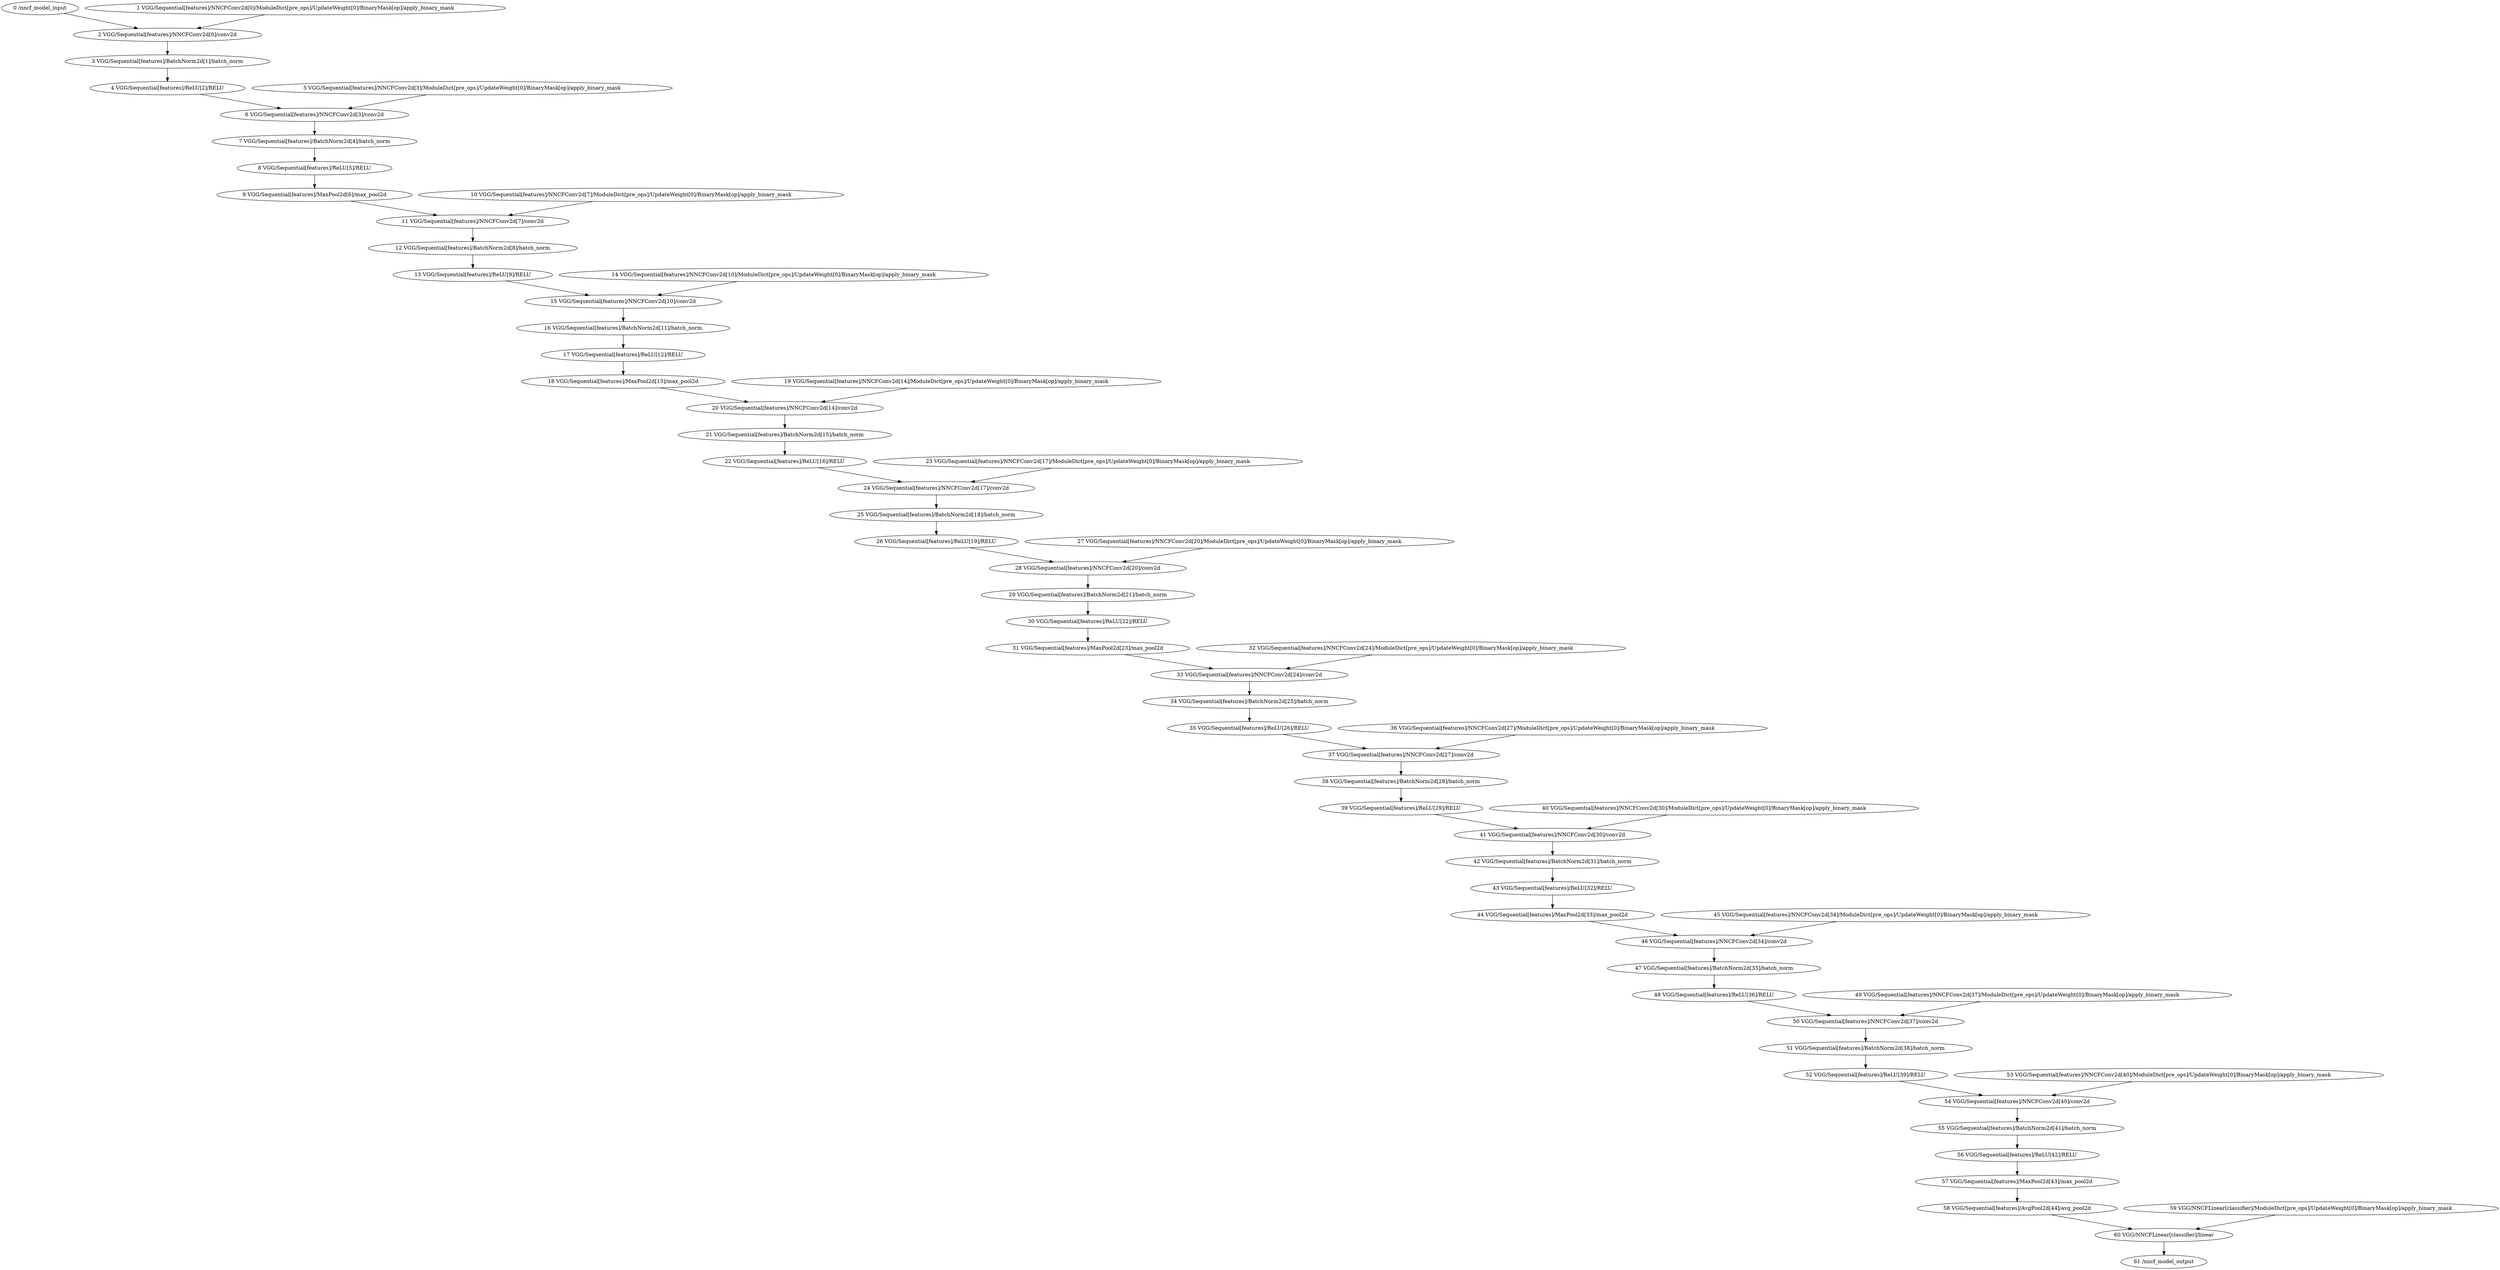 strict digraph  {
"0 /nncf_model_input" [id=0, scope="", type=nncf_model_input];
"1 VGG/Sequential[features]/NNCFConv2d[0]/ModuleDict[pre_ops]/UpdateWeight[0]/BinaryMask[op]/apply_binary_mask" [id=1, scope="VGG/Sequential[features]/NNCFConv2d[0]/ModuleDict[pre_ops]/UpdateWeight[0]/BinaryMask[op]", type=apply_binary_mask];
"2 VGG/Sequential[features]/NNCFConv2d[0]/conv2d" [id=2, scope="VGG/Sequential[features]/NNCFConv2d[0]", type=conv2d];
"3 VGG/Sequential[features]/BatchNorm2d[1]/batch_norm" [id=3, scope="VGG/Sequential[features]/BatchNorm2d[1]", type=batch_norm];
"4 VGG/Sequential[features]/ReLU[2]/RELU" [id=4, scope="VGG/Sequential[features]/ReLU[2]", type=RELU];
"5 VGG/Sequential[features]/NNCFConv2d[3]/ModuleDict[pre_ops]/UpdateWeight[0]/BinaryMask[op]/apply_binary_mask" [id=5, scope="VGG/Sequential[features]/NNCFConv2d[3]/ModuleDict[pre_ops]/UpdateWeight[0]/BinaryMask[op]", type=apply_binary_mask];
"6 VGG/Sequential[features]/NNCFConv2d[3]/conv2d" [id=6, scope="VGG/Sequential[features]/NNCFConv2d[3]", type=conv2d];
"7 VGG/Sequential[features]/BatchNorm2d[4]/batch_norm" [id=7, scope="VGG/Sequential[features]/BatchNorm2d[4]", type=batch_norm];
"8 VGG/Sequential[features]/ReLU[5]/RELU" [id=8, scope="VGG/Sequential[features]/ReLU[5]", type=RELU];
"9 VGG/Sequential[features]/MaxPool2d[6]/max_pool2d" [id=9, scope="VGG/Sequential[features]/MaxPool2d[6]", type=max_pool2d];
"10 VGG/Sequential[features]/NNCFConv2d[7]/ModuleDict[pre_ops]/UpdateWeight[0]/BinaryMask[op]/apply_binary_mask" [id=10, scope="VGG/Sequential[features]/NNCFConv2d[7]/ModuleDict[pre_ops]/UpdateWeight[0]/BinaryMask[op]", type=apply_binary_mask];
"11 VGG/Sequential[features]/NNCFConv2d[7]/conv2d" [id=11, scope="VGG/Sequential[features]/NNCFConv2d[7]", type=conv2d];
"12 VGG/Sequential[features]/BatchNorm2d[8]/batch_norm" [id=12, scope="VGG/Sequential[features]/BatchNorm2d[8]", type=batch_norm];
"13 VGG/Sequential[features]/ReLU[9]/RELU" [id=13, scope="VGG/Sequential[features]/ReLU[9]", type=RELU];
"14 VGG/Sequential[features]/NNCFConv2d[10]/ModuleDict[pre_ops]/UpdateWeight[0]/BinaryMask[op]/apply_binary_mask" [id=14, scope="VGG/Sequential[features]/NNCFConv2d[10]/ModuleDict[pre_ops]/UpdateWeight[0]/BinaryMask[op]", type=apply_binary_mask];
"15 VGG/Sequential[features]/NNCFConv2d[10]/conv2d" [id=15, scope="VGG/Sequential[features]/NNCFConv2d[10]", type=conv2d];
"16 VGG/Sequential[features]/BatchNorm2d[11]/batch_norm" [id=16, scope="VGG/Sequential[features]/BatchNorm2d[11]", type=batch_norm];
"17 VGG/Sequential[features]/ReLU[12]/RELU" [id=17, scope="VGG/Sequential[features]/ReLU[12]", type=RELU];
"18 VGG/Sequential[features]/MaxPool2d[13]/max_pool2d" [id=18, scope="VGG/Sequential[features]/MaxPool2d[13]", type=max_pool2d];
"19 VGG/Sequential[features]/NNCFConv2d[14]/ModuleDict[pre_ops]/UpdateWeight[0]/BinaryMask[op]/apply_binary_mask" [id=19, scope="VGG/Sequential[features]/NNCFConv2d[14]/ModuleDict[pre_ops]/UpdateWeight[0]/BinaryMask[op]", type=apply_binary_mask];
"20 VGG/Sequential[features]/NNCFConv2d[14]/conv2d" [id=20, scope="VGG/Sequential[features]/NNCFConv2d[14]", type=conv2d];
"21 VGG/Sequential[features]/BatchNorm2d[15]/batch_norm" [id=21, scope="VGG/Sequential[features]/BatchNorm2d[15]", type=batch_norm];
"22 VGG/Sequential[features]/ReLU[16]/RELU" [id=22, scope="VGG/Sequential[features]/ReLU[16]", type=RELU];
"23 VGG/Sequential[features]/NNCFConv2d[17]/ModuleDict[pre_ops]/UpdateWeight[0]/BinaryMask[op]/apply_binary_mask" [id=23, scope="VGG/Sequential[features]/NNCFConv2d[17]/ModuleDict[pre_ops]/UpdateWeight[0]/BinaryMask[op]", type=apply_binary_mask];
"24 VGG/Sequential[features]/NNCFConv2d[17]/conv2d" [id=24, scope="VGG/Sequential[features]/NNCFConv2d[17]", type=conv2d];
"25 VGG/Sequential[features]/BatchNorm2d[18]/batch_norm" [id=25, scope="VGG/Sequential[features]/BatchNorm2d[18]", type=batch_norm];
"26 VGG/Sequential[features]/ReLU[19]/RELU" [id=26, scope="VGG/Sequential[features]/ReLU[19]", type=RELU];
"27 VGG/Sequential[features]/NNCFConv2d[20]/ModuleDict[pre_ops]/UpdateWeight[0]/BinaryMask[op]/apply_binary_mask" [id=27, scope="VGG/Sequential[features]/NNCFConv2d[20]/ModuleDict[pre_ops]/UpdateWeight[0]/BinaryMask[op]", type=apply_binary_mask];
"28 VGG/Sequential[features]/NNCFConv2d[20]/conv2d" [id=28, scope="VGG/Sequential[features]/NNCFConv2d[20]", type=conv2d];
"29 VGG/Sequential[features]/BatchNorm2d[21]/batch_norm" [id=29, scope="VGG/Sequential[features]/BatchNorm2d[21]", type=batch_norm];
"30 VGG/Sequential[features]/ReLU[22]/RELU" [id=30, scope="VGG/Sequential[features]/ReLU[22]", type=RELU];
"31 VGG/Sequential[features]/MaxPool2d[23]/max_pool2d" [id=31, scope="VGG/Sequential[features]/MaxPool2d[23]", type=max_pool2d];
"32 VGG/Sequential[features]/NNCFConv2d[24]/ModuleDict[pre_ops]/UpdateWeight[0]/BinaryMask[op]/apply_binary_mask" [id=32, scope="VGG/Sequential[features]/NNCFConv2d[24]/ModuleDict[pre_ops]/UpdateWeight[0]/BinaryMask[op]", type=apply_binary_mask];
"33 VGG/Sequential[features]/NNCFConv2d[24]/conv2d" [id=33, scope="VGG/Sequential[features]/NNCFConv2d[24]", type=conv2d];
"34 VGG/Sequential[features]/BatchNorm2d[25]/batch_norm" [id=34, scope="VGG/Sequential[features]/BatchNorm2d[25]", type=batch_norm];
"35 VGG/Sequential[features]/ReLU[26]/RELU" [id=35, scope="VGG/Sequential[features]/ReLU[26]", type=RELU];
"36 VGG/Sequential[features]/NNCFConv2d[27]/ModuleDict[pre_ops]/UpdateWeight[0]/BinaryMask[op]/apply_binary_mask" [id=36, scope="VGG/Sequential[features]/NNCFConv2d[27]/ModuleDict[pre_ops]/UpdateWeight[0]/BinaryMask[op]", type=apply_binary_mask];
"37 VGG/Sequential[features]/NNCFConv2d[27]/conv2d" [id=37, scope="VGG/Sequential[features]/NNCFConv2d[27]", type=conv2d];
"38 VGG/Sequential[features]/BatchNorm2d[28]/batch_norm" [id=38, scope="VGG/Sequential[features]/BatchNorm2d[28]", type=batch_norm];
"39 VGG/Sequential[features]/ReLU[29]/RELU" [id=39, scope="VGG/Sequential[features]/ReLU[29]", type=RELU];
"40 VGG/Sequential[features]/NNCFConv2d[30]/ModuleDict[pre_ops]/UpdateWeight[0]/BinaryMask[op]/apply_binary_mask" [id=40, scope="VGG/Sequential[features]/NNCFConv2d[30]/ModuleDict[pre_ops]/UpdateWeight[0]/BinaryMask[op]", type=apply_binary_mask];
"41 VGG/Sequential[features]/NNCFConv2d[30]/conv2d" [id=41, scope="VGG/Sequential[features]/NNCFConv2d[30]", type=conv2d];
"42 VGG/Sequential[features]/BatchNorm2d[31]/batch_norm" [id=42, scope="VGG/Sequential[features]/BatchNorm2d[31]", type=batch_norm];
"43 VGG/Sequential[features]/ReLU[32]/RELU" [id=43, scope="VGG/Sequential[features]/ReLU[32]", type=RELU];
"44 VGG/Sequential[features]/MaxPool2d[33]/max_pool2d" [id=44, scope="VGG/Sequential[features]/MaxPool2d[33]", type=max_pool2d];
"45 VGG/Sequential[features]/NNCFConv2d[34]/ModuleDict[pre_ops]/UpdateWeight[0]/BinaryMask[op]/apply_binary_mask" [id=45, scope="VGG/Sequential[features]/NNCFConv2d[34]/ModuleDict[pre_ops]/UpdateWeight[0]/BinaryMask[op]", type=apply_binary_mask];
"46 VGG/Sequential[features]/NNCFConv2d[34]/conv2d" [id=46, scope="VGG/Sequential[features]/NNCFConv2d[34]", type=conv2d];
"47 VGG/Sequential[features]/BatchNorm2d[35]/batch_norm" [id=47, scope="VGG/Sequential[features]/BatchNorm2d[35]", type=batch_norm];
"48 VGG/Sequential[features]/ReLU[36]/RELU" [id=48, scope="VGG/Sequential[features]/ReLU[36]", type=RELU];
"49 VGG/Sequential[features]/NNCFConv2d[37]/ModuleDict[pre_ops]/UpdateWeight[0]/BinaryMask[op]/apply_binary_mask" [id=49, scope="VGG/Sequential[features]/NNCFConv2d[37]/ModuleDict[pre_ops]/UpdateWeight[0]/BinaryMask[op]", type=apply_binary_mask];
"50 VGG/Sequential[features]/NNCFConv2d[37]/conv2d" [id=50, scope="VGG/Sequential[features]/NNCFConv2d[37]", type=conv2d];
"51 VGG/Sequential[features]/BatchNorm2d[38]/batch_norm" [id=51, scope="VGG/Sequential[features]/BatchNorm2d[38]", type=batch_norm];
"52 VGG/Sequential[features]/ReLU[39]/RELU" [id=52, scope="VGG/Sequential[features]/ReLU[39]", type=RELU];
"53 VGG/Sequential[features]/NNCFConv2d[40]/ModuleDict[pre_ops]/UpdateWeight[0]/BinaryMask[op]/apply_binary_mask" [id=53, scope="VGG/Sequential[features]/NNCFConv2d[40]/ModuleDict[pre_ops]/UpdateWeight[0]/BinaryMask[op]", type=apply_binary_mask];
"54 VGG/Sequential[features]/NNCFConv2d[40]/conv2d" [id=54, scope="VGG/Sequential[features]/NNCFConv2d[40]", type=conv2d];
"55 VGG/Sequential[features]/BatchNorm2d[41]/batch_norm" [id=55, scope="VGG/Sequential[features]/BatchNorm2d[41]", type=batch_norm];
"56 VGG/Sequential[features]/ReLU[42]/RELU" [id=56, scope="VGG/Sequential[features]/ReLU[42]", type=RELU];
"57 VGG/Sequential[features]/MaxPool2d[43]/max_pool2d" [id=57, scope="VGG/Sequential[features]/MaxPool2d[43]", type=max_pool2d];
"58 VGG/Sequential[features]/AvgPool2d[44]/avg_pool2d" [id=58, scope="VGG/Sequential[features]/AvgPool2d[44]", type=avg_pool2d];
"59 VGG/NNCFLinear[classifier]/ModuleDict[pre_ops]/UpdateWeight[0]/BinaryMask[op]/apply_binary_mask" [id=59, scope="VGG/NNCFLinear[classifier]/ModuleDict[pre_ops]/UpdateWeight[0]/BinaryMask[op]", type=apply_binary_mask];
"60 VGG/NNCFLinear[classifier]/linear" [id=60, scope="VGG/NNCFLinear[classifier]", type=linear];
"61 /nncf_model_output" [id=61, scope="", type=nncf_model_output];
"0 /nncf_model_input" -> "2 VGG/Sequential[features]/NNCFConv2d[0]/conv2d";
"1 VGG/Sequential[features]/NNCFConv2d[0]/ModuleDict[pre_ops]/UpdateWeight[0]/BinaryMask[op]/apply_binary_mask" -> "2 VGG/Sequential[features]/NNCFConv2d[0]/conv2d";
"2 VGG/Sequential[features]/NNCFConv2d[0]/conv2d" -> "3 VGG/Sequential[features]/BatchNorm2d[1]/batch_norm";
"3 VGG/Sequential[features]/BatchNorm2d[1]/batch_norm" -> "4 VGG/Sequential[features]/ReLU[2]/RELU";
"4 VGG/Sequential[features]/ReLU[2]/RELU" -> "6 VGG/Sequential[features]/NNCFConv2d[3]/conv2d";
"5 VGG/Sequential[features]/NNCFConv2d[3]/ModuleDict[pre_ops]/UpdateWeight[0]/BinaryMask[op]/apply_binary_mask" -> "6 VGG/Sequential[features]/NNCFConv2d[3]/conv2d";
"6 VGG/Sequential[features]/NNCFConv2d[3]/conv2d" -> "7 VGG/Sequential[features]/BatchNorm2d[4]/batch_norm";
"7 VGG/Sequential[features]/BatchNorm2d[4]/batch_norm" -> "8 VGG/Sequential[features]/ReLU[5]/RELU";
"8 VGG/Sequential[features]/ReLU[5]/RELU" -> "9 VGG/Sequential[features]/MaxPool2d[6]/max_pool2d";
"9 VGG/Sequential[features]/MaxPool2d[6]/max_pool2d" -> "11 VGG/Sequential[features]/NNCFConv2d[7]/conv2d";
"10 VGG/Sequential[features]/NNCFConv2d[7]/ModuleDict[pre_ops]/UpdateWeight[0]/BinaryMask[op]/apply_binary_mask" -> "11 VGG/Sequential[features]/NNCFConv2d[7]/conv2d";
"11 VGG/Sequential[features]/NNCFConv2d[7]/conv2d" -> "12 VGG/Sequential[features]/BatchNorm2d[8]/batch_norm";
"12 VGG/Sequential[features]/BatchNorm2d[8]/batch_norm" -> "13 VGG/Sequential[features]/ReLU[9]/RELU";
"13 VGG/Sequential[features]/ReLU[9]/RELU" -> "15 VGG/Sequential[features]/NNCFConv2d[10]/conv2d";
"14 VGG/Sequential[features]/NNCFConv2d[10]/ModuleDict[pre_ops]/UpdateWeight[0]/BinaryMask[op]/apply_binary_mask" -> "15 VGG/Sequential[features]/NNCFConv2d[10]/conv2d";
"15 VGG/Sequential[features]/NNCFConv2d[10]/conv2d" -> "16 VGG/Sequential[features]/BatchNorm2d[11]/batch_norm";
"16 VGG/Sequential[features]/BatchNorm2d[11]/batch_norm" -> "17 VGG/Sequential[features]/ReLU[12]/RELU";
"17 VGG/Sequential[features]/ReLU[12]/RELU" -> "18 VGG/Sequential[features]/MaxPool2d[13]/max_pool2d";
"18 VGG/Sequential[features]/MaxPool2d[13]/max_pool2d" -> "20 VGG/Sequential[features]/NNCFConv2d[14]/conv2d";
"19 VGG/Sequential[features]/NNCFConv2d[14]/ModuleDict[pre_ops]/UpdateWeight[0]/BinaryMask[op]/apply_binary_mask" -> "20 VGG/Sequential[features]/NNCFConv2d[14]/conv2d";
"20 VGG/Sequential[features]/NNCFConv2d[14]/conv2d" -> "21 VGG/Sequential[features]/BatchNorm2d[15]/batch_norm";
"21 VGG/Sequential[features]/BatchNorm2d[15]/batch_norm" -> "22 VGG/Sequential[features]/ReLU[16]/RELU";
"22 VGG/Sequential[features]/ReLU[16]/RELU" -> "24 VGG/Sequential[features]/NNCFConv2d[17]/conv2d";
"23 VGG/Sequential[features]/NNCFConv2d[17]/ModuleDict[pre_ops]/UpdateWeight[0]/BinaryMask[op]/apply_binary_mask" -> "24 VGG/Sequential[features]/NNCFConv2d[17]/conv2d";
"24 VGG/Sequential[features]/NNCFConv2d[17]/conv2d" -> "25 VGG/Sequential[features]/BatchNorm2d[18]/batch_norm";
"25 VGG/Sequential[features]/BatchNorm2d[18]/batch_norm" -> "26 VGG/Sequential[features]/ReLU[19]/RELU";
"26 VGG/Sequential[features]/ReLU[19]/RELU" -> "28 VGG/Sequential[features]/NNCFConv2d[20]/conv2d";
"27 VGG/Sequential[features]/NNCFConv2d[20]/ModuleDict[pre_ops]/UpdateWeight[0]/BinaryMask[op]/apply_binary_mask" -> "28 VGG/Sequential[features]/NNCFConv2d[20]/conv2d";
"28 VGG/Sequential[features]/NNCFConv2d[20]/conv2d" -> "29 VGG/Sequential[features]/BatchNorm2d[21]/batch_norm";
"29 VGG/Sequential[features]/BatchNorm2d[21]/batch_norm" -> "30 VGG/Sequential[features]/ReLU[22]/RELU";
"30 VGG/Sequential[features]/ReLU[22]/RELU" -> "31 VGG/Sequential[features]/MaxPool2d[23]/max_pool2d";
"31 VGG/Sequential[features]/MaxPool2d[23]/max_pool2d" -> "33 VGG/Sequential[features]/NNCFConv2d[24]/conv2d";
"32 VGG/Sequential[features]/NNCFConv2d[24]/ModuleDict[pre_ops]/UpdateWeight[0]/BinaryMask[op]/apply_binary_mask" -> "33 VGG/Sequential[features]/NNCFConv2d[24]/conv2d";
"33 VGG/Sequential[features]/NNCFConv2d[24]/conv2d" -> "34 VGG/Sequential[features]/BatchNorm2d[25]/batch_norm";
"34 VGG/Sequential[features]/BatchNorm2d[25]/batch_norm" -> "35 VGG/Sequential[features]/ReLU[26]/RELU";
"35 VGG/Sequential[features]/ReLU[26]/RELU" -> "37 VGG/Sequential[features]/NNCFConv2d[27]/conv2d";
"36 VGG/Sequential[features]/NNCFConv2d[27]/ModuleDict[pre_ops]/UpdateWeight[0]/BinaryMask[op]/apply_binary_mask" -> "37 VGG/Sequential[features]/NNCFConv2d[27]/conv2d";
"37 VGG/Sequential[features]/NNCFConv2d[27]/conv2d" -> "38 VGG/Sequential[features]/BatchNorm2d[28]/batch_norm";
"38 VGG/Sequential[features]/BatchNorm2d[28]/batch_norm" -> "39 VGG/Sequential[features]/ReLU[29]/RELU";
"39 VGG/Sequential[features]/ReLU[29]/RELU" -> "41 VGG/Sequential[features]/NNCFConv2d[30]/conv2d";
"40 VGG/Sequential[features]/NNCFConv2d[30]/ModuleDict[pre_ops]/UpdateWeight[0]/BinaryMask[op]/apply_binary_mask" -> "41 VGG/Sequential[features]/NNCFConv2d[30]/conv2d";
"41 VGG/Sequential[features]/NNCFConv2d[30]/conv2d" -> "42 VGG/Sequential[features]/BatchNorm2d[31]/batch_norm";
"42 VGG/Sequential[features]/BatchNorm2d[31]/batch_norm" -> "43 VGG/Sequential[features]/ReLU[32]/RELU";
"43 VGG/Sequential[features]/ReLU[32]/RELU" -> "44 VGG/Sequential[features]/MaxPool2d[33]/max_pool2d";
"44 VGG/Sequential[features]/MaxPool2d[33]/max_pool2d" -> "46 VGG/Sequential[features]/NNCFConv2d[34]/conv2d";
"45 VGG/Sequential[features]/NNCFConv2d[34]/ModuleDict[pre_ops]/UpdateWeight[0]/BinaryMask[op]/apply_binary_mask" -> "46 VGG/Sequential[features]/NNCFConv2d[34]/conv2d";
"46 VGG/Sequential[features]/NNCFConv2d[34]/conv2d" -> "47 VGG/Sequential[features]/BatchNorm2d[35]/batch_norm";
"47 VGG/Sequential[features]/BatchNorm2d[35]/batch_norm" -> "48 VGG/Sequential[features]/ReLU[36]/RELU";
"48 VGG/Sequential[features]/ReLU[36]/RELU" -> "50 VGG/Sequential[features]/NNCFConv2d[37]/conv2d";
"49 VGG/Sequential[features]/NNCFConv2d[37]/ModuleDict[pre_ops]/UpdateWeight[0]/BinaryMask[op]/apply_binary_mask" -> "50 VGG/Sequential[features]/NNCFConv2d[37]/conv2d";
"50 VGG/Sequential[features]/NNCFConv2d[37]/conv2d" -> "51 VGG/Sequential[features]/BatchNorm2d[38]/batch_norm";
"51 VGG/Sequential[features]/BatchNorm2d[38]/batch_norm" -> "52 VGG/Sequential[features]/ReLU[39]/RELU";
"52 VGG/Sequential[features]/ReLU[39]/RELU" -> "54 VGG/Sequential[features]/NNCFConv2d[40]/conv2d";
"53 VGG/Sequential[features]/NNCFConv2d[40]/ModuleDict[pre_ops]/UpdateWeight[0]/BinaryMask[op]/apply_binary_mask" -> "54 VGG/Sequential[features]/NNCFConv2d[40]/conv2d";
"54 VGG/Sequential[features]/NNCFConv2d[40]/conv2d" -> "55 VGG/Sequential[features]/BatchNorm2d[41]/batch_norm";
"55 VGG/Sequential[features]/BatchNorm2d[41]/batch_norm" -> "56 VGG/Sequential[features]/ReLU[42]/RELU";
"56 VGG/Sequential[features]/ReLU[42]/RELU" -> "57 VGG/Sequential[features]/MaxPool2d[43]/max_pool2d";
"57 VGG/Sequential[features]/MaxPool2d[43]/max_pool2d" -> "58 VGG/Sequential[features]/AvgPool2d[44]/avg_pool2d";
"58 VGG/Sequential[features]/AvgPool2d[44]/avg_pool2d" -> "60 VGG/NNCFLinear[classifier]/linear";
"59 VGG/NNCFLinear[classifier]/ModuleDict[pre_ops]/UpdateWeight[0]/BinaryMask[op]/apply_binary_mask" -> "60 VGG/NNCFLinear[classifier]/linear";
"60 VGG/NNCFLinear[classifier]/linear" -> "61 /nncf_model_output";
}
